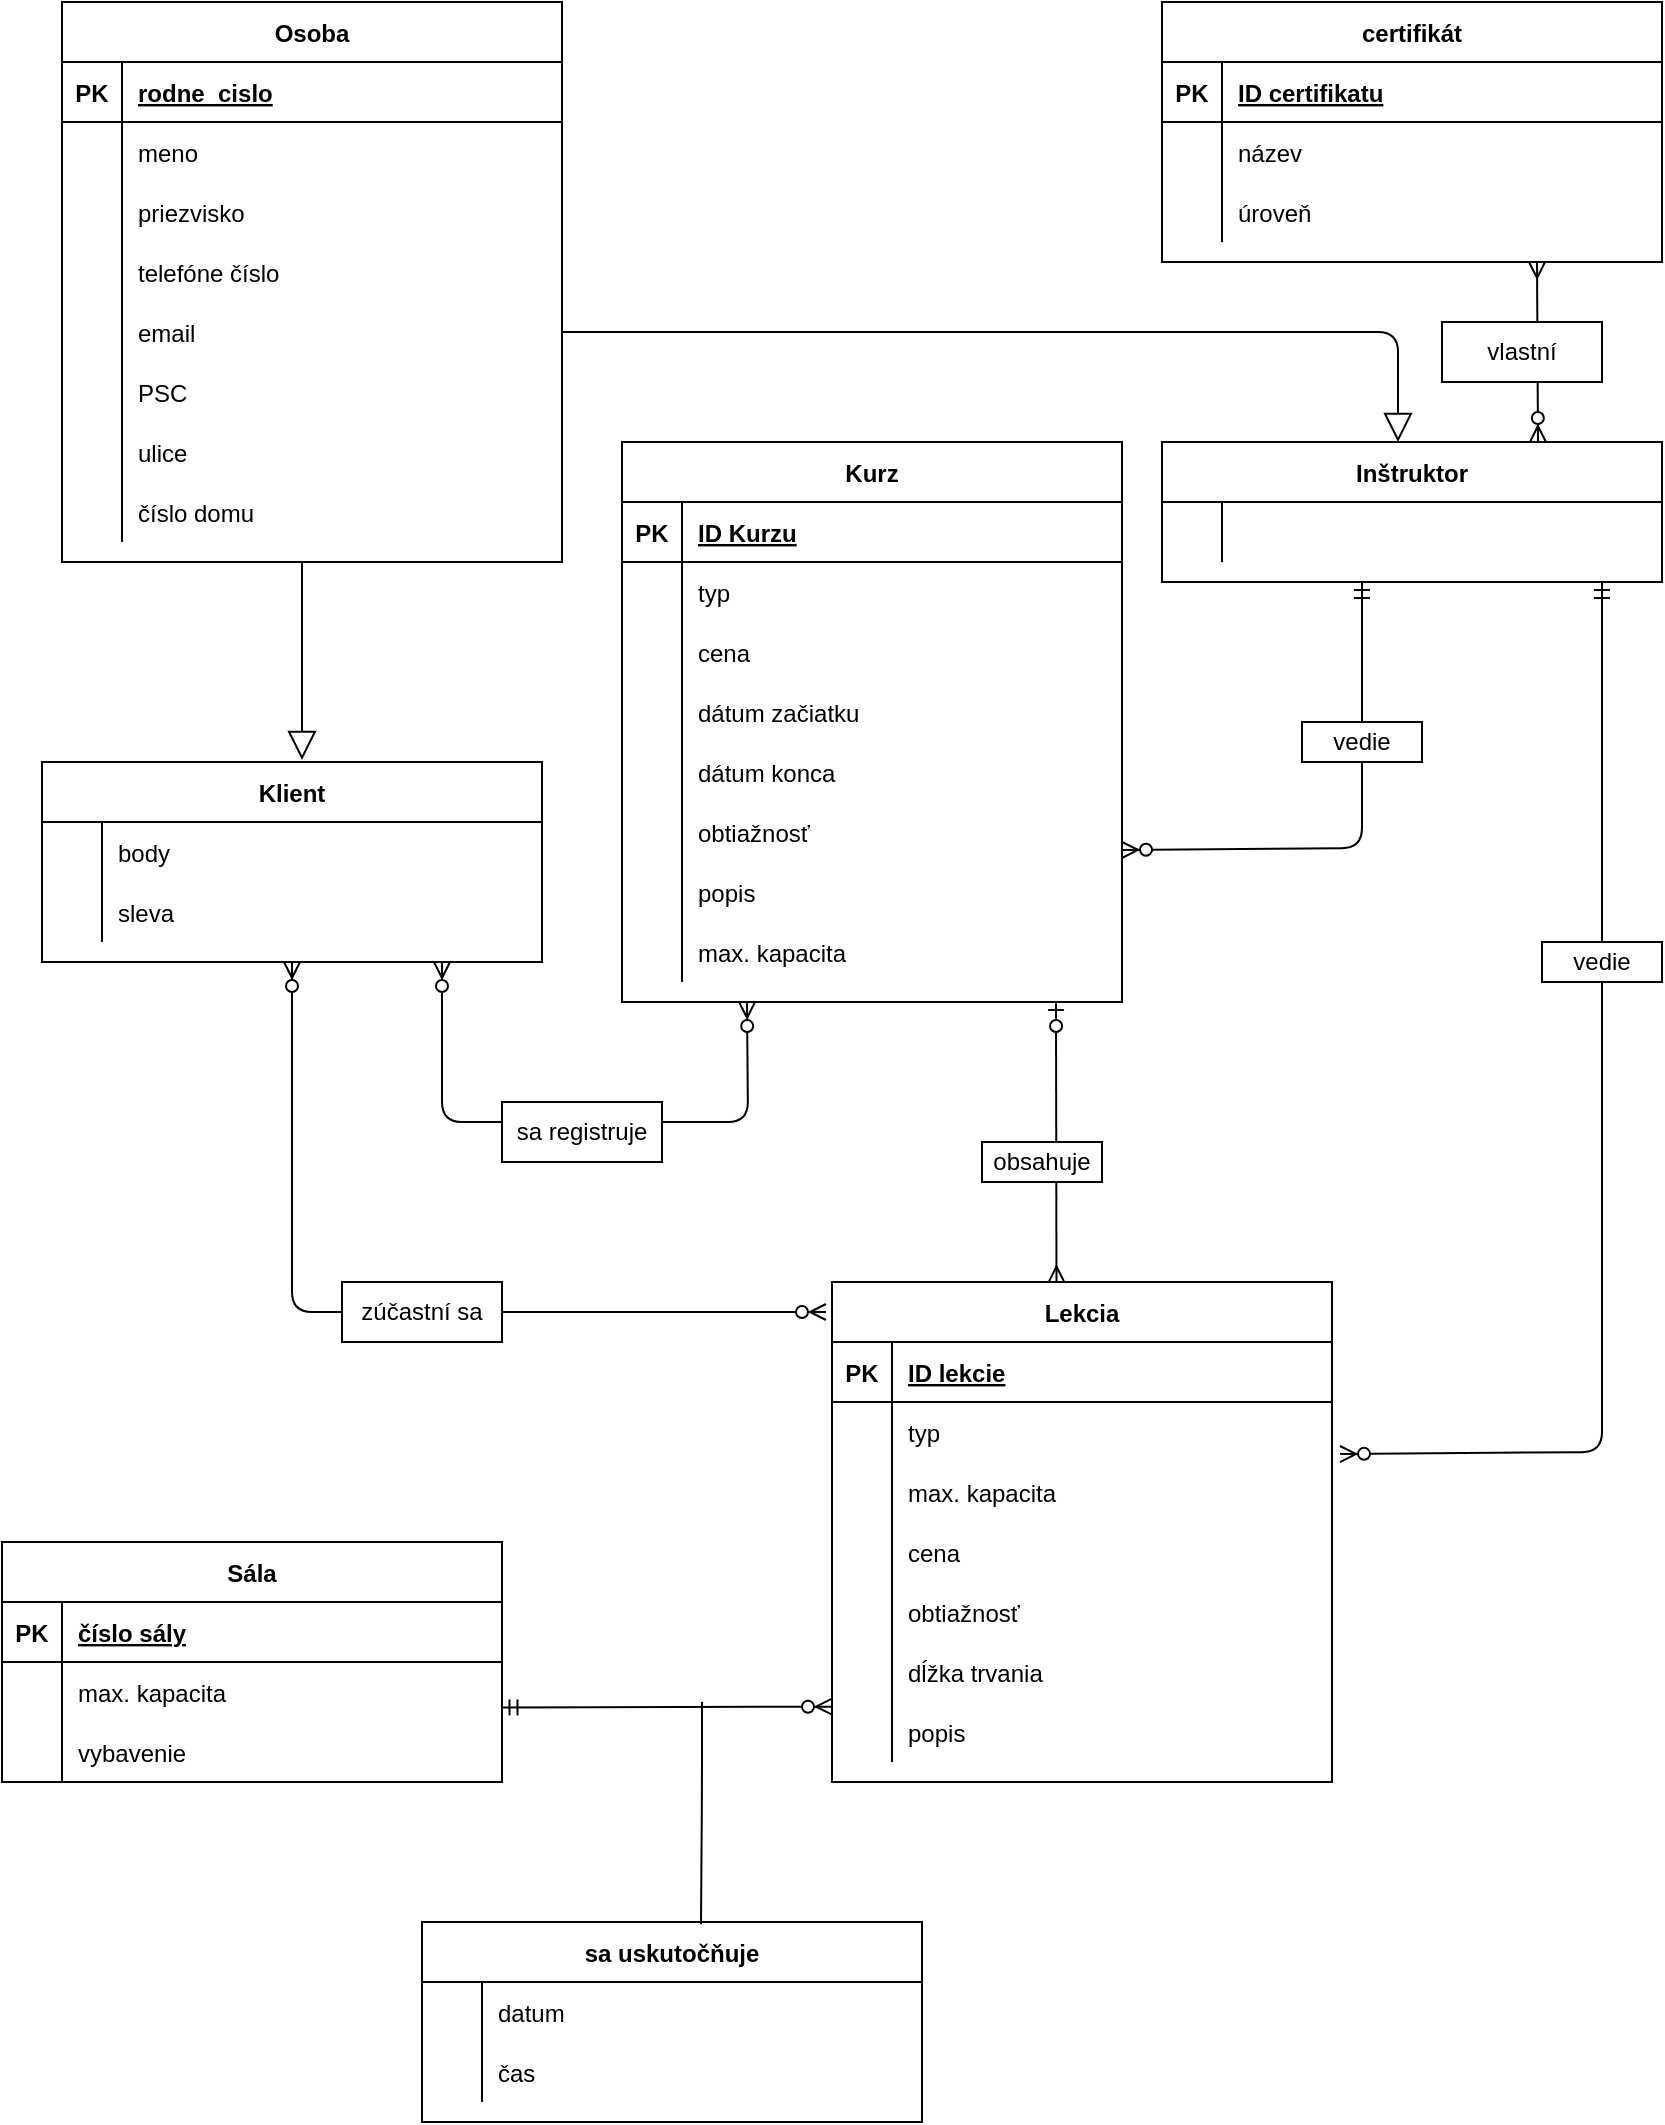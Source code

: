 <mxfile version="14.4.7" type="device"><diagram id="R2lEEEUBdFMjLlhIrx00" name="Page-1"><mxGraphModel dx="1305" dy="738" grid="1" gridSize="10" guides="1" tooltips="1" connect="1" arrows="1" fold="1" page="1" pageScale="1" pageWidth="850" pageHeight="1100" math="0" shadow="0" extFonts="Permanent Marker^https://fonts.googleapis.com/css?family=Permanent+Marker"><root><mxCell id="0"/><mxCell id="1" parent="0"/><mxCell id="C-vyLk0tnHw3VtMMgP7b-13" value="Kurz" style="shape=table;startSize=30;container=1;collapsible=1;childLayout=tableLayout;fixedRows=1;rowLines=0;fontStyle=1;align=center;resizeLast=1;" parent="1" vertex="1"><mxGeometry x="320" y="240" width="250" height="280" as="geometry"/></mxCell><mxCell id="C-vyLk0tnHw3VtMMgP7b-14" value="" style="shape=partialRectangle;collapsible=0;dropTarget=0;pointerEvents=0;fillColor=none;points=[[0,0.5],[1,0.5]];portConstraint=eastwest;top=0;left=0;right=0;bottom=1;" parent="C-vyLk0tnHw3VtMMgP7b-13" vertex="1"><mxGeometry y="30" width="250" height="30" as="geometry"/></mxCell><mxCell id="C-vyLk0tnHw3VtMMgP7b-15" value="PK" style="shape=partialRectangle;overflow=hidden;connectable=0;fillColor=none;top=0;left=0;bottom=0;right=0;fontStyle=1;" parent="C-vyLk0tnHw3VtMMgP7b-14" vertex="1"><mxGeometry width="30" height="30" as="geometry"/></mxCell><mxCell id="C-vyLk0tnHw3VtMMgP7b-16" value="ID Kurzu" style="shape=partialRectangle;overflow=hidden;connectable=0;fillColor=none;top=0;left=0;bottom=0;right=0;align=left;spacingLeft=6;fontStyle=5;" parent="C-vyLk0tnHw3VtMMgP7b-14" vertex="1"><mxGeometry x="30" width="220" height="30" as="geometry"/></mxCell><mxCell id="C-vyLk0tnHw3VtMMgP7b-17" value="" style="shape=partialRectangle;collapsible=0;dropTarget=0;pointerEvents=0;fillColor=none;points=[[0,0.5],[1,0.5]];portConstraint=eastwest;top=0;left=0;right=0;bottom=0;" parent="C-vyLk0tnHw3VtMMgP7b-13" vertex="1"><mxGeometry y="60" width="250" height="30" as="geometry"/></mxCell><mxCell id="C-vyLk0tnHw3VtMMgP7b-18" value="" style="shape=partialRectangle;overflow=hidden;connectable=0;fillColor=none;top=0;left=0;bottom=0;right=0;" parent="C-vyLk0tnHw3VtMMgP7b-17" vertex="1"><mxGeometry width="30" height="30" as="geometry"/></mxCell><mxCell id="C-vyLk0tnHw3VtMMgP7b-19" value="typ" style="shape=partialRectangle;overflow=hidden;connectable=0;fillColor=none;top=0;left=0;bottom=0;right=0;align=left;spacingLeft=6;" parent="C-vyLk0tnHw3VtMMgP7b-17" vertex="1"><mxGeometry x="30" width="220" height="30" as="geometry"/></mxCell><mxCell id="C-vyLk0tnHw3VtMMgP7b-20" value="" style="shape=partialRectangle;collapsible=0;dropTarget=0;pointerEvents=0;fillColor=none;points=[[0,0.5],[1,0.5]];portConstraint=eastwest;top=0;left=0;right=0;bottom=0;" parent="C-vyLk0tnHw3VtMMgP7b-13" vertex="1"><mxGeometry y="90" width="250" height="30" as="geometry"/></mxCell><mxCell id="C-vyLk0tnHw3VtMMgP7b-21" value="" style="shape=partialRectangle;overflow=hidden;connectable=0;fillColor=none;top=0;left=0;bottom=0;right=0;" parent="C-vyLk0tnHw3VtMMgP7b-20" vertex="1"><mxGeometry width="30" height="30" as="geometry"/></mxCell><mxCell id="C-vyLk0tnHw3VtMMgP7b-22" value="cena" style="shape=partialRectangle;overflow=hidden;connectable=0;fillColor=none;top=0;left=0;bottom=0;right=0;align=left;spacingLeft=6;" parent="C-vyLk0tnHw3VtMMgP7b-20" vertex="1"><mxGeometry x="30" width="220" height="30" as="geometry"/></mxCell><mxCell id="egEwAN74B8gKLZz8bIld-27" value="" style="shape=partialRectangle;collapsible=0;dropTarget=0;pointerEvents=0;fillColor=none;points=[[0,0.5],[1,0.5]];portConstraint=eastwest;top=0;left=0;right=0;bottom=0;" parent="C-vyLk0tnHw3VtMMgP7b-13" vertex="1"><mxGeometry y="120" width="250" height="30" as="geometry"/></mxCell><mxCell id="egEwAN74B8gKLZz8bIld-28" value="" style="shape=partialRectangle;overflow=hidden;connectable=0;fillColor=none;top=0;left=0;bottom=0;right=0;" parent="egEwAN74B8gKLZz8bIld-27" vertex="1"><mxGeometry width="30" height="30" as="geometry"/></mxCell><mxCell id="egEwAN74B8gKLZz8bIld-29" value="dátum začiatku" style="shape=partialRectangle;overflow=hidden;connectable=0;fillColor=none;top=0;left=0;bottom=0;right=0;align=left;spacingLeft=6;" parent="egEwAN74B8gKLZz8bIld-27" vertex="1"><mxGeometry x="30" width="220" height="30" as="geometry"/></mxCell><mxCell id="egEwAN74B8gKLZz8bIld-30" value="" style="shape=partialRectangle;collapsible=0;dropTarget=0;pointerEvents=0;fillColor=none;points=[[0,0.5],[1,0.5]];portConstraint=eastwest;top=0;left=0;right=0;bottom=0;" parent="C-vyLk0tnHw3VtMMgP7b-13" vertex="1"><mxGeometry y="150" width="250" height="30" as="geometry"/></mxCell><mxCell id="egEwAN74B8gKLZz8bIld-31" value="" style="shape=partialRectangle;overflow=hidden;connectable=0;fillColor=none;top=0;left=0;bottom=0;right=0;" parent="egEwAN74B8gKLZz8bIld-30" vertex="1"><mxGeometry width="30" height="30" as="geometry"/></mxCell><mxCell id="egEwAN74B8gKLZz8bIld-32" value="dátum konca" style="shape=partialRectangle;overflow=hidden;connectable=0;fillColor=none;top=0;left=0;bottom=0;right=0;align=left;spacingLeft=6;" parent="egEwAN74B8gKLZz8bIld-30" vertex="1"><mxGeometry x="30" width="220" height="30" as="geometry"/></mxCell><mxCell id="egEwAN74B8gKLZz8bIld-52" value="" style="shape=partialRectangle;collapsible=0;dropTarget=0;pointerEvents=0;fillColor=none;points=[[0,0.5],[1,0.5]];portConstraint=eastwest;top=0;left=0;right=0;bottom=0;" parent="C-vyLk0tnHw3VtMMgP7b-13" vertex="1"><mxGeometry y="180" width="250" height="30" as="geometry"/></mxCell><mxCell id="egEwAN74B8gKLZz8bIld-53" value="" style="shape=partialRectangle;overflow=hidden;connectable=0;fillColor=none;top=0;left=0;bottom=0;right=0;" parent="egEwAN74B8gKLZz8bIld-52" vertex="1"><mxGeometry width="30" height="30" as="geometry"/></mxCell><mxCell id="egEwAN74B8gKLZz8bIld-54" value="obtiažnosť" style="shape=partialRectangle;overflow=hidden;connectable=0;fillColor=none;top=0;left=0;bottom=0;right=0;align=left;spacingLeft=6;" parent="egEwAN74B8gKLZz8bIld-52" vertex="1"><mxGeometry x="30" width="220" height="30" as="geometry"/></mxCell><mxCell id="egEwAN74B8gKLZz8bIld-55" value="" style="shape=partialRectangle;collapsible=0;dropTarget=0;pointerEvents=0;fillColor=none;points=[[0,0.5],[1,0.5]];portConstraint=eastwest;top=0;left=0;right=0;bottom=0;" parent="C-vyLk0tnHw3VtMMgP7b-13" vertex="1"><mxGeometry y="210" width="250" height="30" as="geometry"/></mxCell><mxCell id="egEwAN74B8gKLZz8bIld-56" value="" style="shape=partialRectangle;overflow=hidden;connectable=0;fillColor=none;top=0;left=0;bottom=0;right=0;" parent="egEwAN74B8gKLZz8bIld-55" vertex="1"><mxGeometry width="30" height="30" as="geometry"/></mxCell><mxCell id="egEwAN74B8gKLZz8bIld-57" value="popis" style="shape=partialRectangle;overflow=hidden;connectable=0;fillColor=none;top=0;left=0;bottom=0;right=0;align=left;spacingLeft=6;" parent="egEwAN74B8gKLZz8bIld-55" vertex="1"><mxGeometry x="30" width="220" height="30" as="geometry"/></mxCell><mxCell id="egEwAN74B8gKLZz8bIld-58" value="" style="shape=partialRectangle;collapsible=0;dropTarget=0;pointerEvents=0;fillColor=none;points=[[0,0.5],[1,0.5]];portConstraint=eastwest;top=0;left=0;right=0;bottom=0;" parent="C-vyLk0tnHw3VtMMgP7b-13" vertex="1"><mxGeometry y="240" width="250" height="30" as="geometry"/></mxCell><mxCell id="egEwAN74B8gKLZz8bIld-59" value="" style="shape=partialRectangle;overflow=hidden;connectable=0;fillColor=none;top=0;left=0;bottom=0;right=0;" parent="egEwAN74B8gKLZz8bIld-58" vertex="1"><mxGeometry width="30" height="30" as="geometry"/></mxCell><mxCell id="egEwAN74B8gKLZz8bIld-60" value="max. kapacita" style="shape=partialRectangle;overflow=hidden;connectable=0;fillColor=none;top=0;left=0;bottom=0;right=0;align=left;spacingLeft=6;" parent="egEwAN74B8gKLZz8bIld-58" vertex="1"><mxGeometry x="30" width="220" height="30" as="geometry"/></mxCell><mxCell id="egEwAN74B8gKLZz8bIld-1" value="Inštruktor" style="shape=table;startSize=30;container=1;collapsible=1;childLayout=tableLayout;fixedRows=1;rowLines=0;fontStyle=1;align=center;resizeLast=1;" parent="1" vertex="1"><mxGeometry x="590" y="240" width="250" height="70" as="geometry"/></mxCell><mxCell id="egEwAN74B8gKLZz8bIld-21" value="" style="shape=partialRectangle;collapsible=0;dropTarget=0;pointerEvents=0;fillColor=none;points=[[0,0.5],[1,0.5]];portConstraint=eastwest;top=0;left=0;right=0;bottom=0;" parent="egEwAN74B8gKLZz8bIld-1" vertex="1"><mxGeometry y="30" width="250" height="30" as="geometry"/></mxCell><mxCell id="egEwAN74B8gKLZz8bIld-22" value="" style="shape=partialRectangle;overflow=hidden;connectable=0;fillColor=none;top=0;left=0;bottom=0;right=0;" parent="egEwAN74B8gKLZz8bIld-21" vertex="1"><mxGeometry width="30" height="30" as="geometry"/></mxCell><mxCell id="egEwAN74B8gKLZz8bIld-23" value="" style="shape=partialRectangle;overflow=hidden;connectable=0;fillColor=none;top=0;left=0;bottom=0;right=0;align=left;spacingLeft=6;" parent="egEwAN74B8gKLZz8bIld-21" vertex="1"><mxGeometry x="30" width="220" height="30" as="geometry"/></mxCell><mxCell id="egEwAN74B8gKLZz8bIld-127" value="Sála" style="shape=table;startSize=30;container=1;collapsible=1;childLayout=tableLayout;fixedRows=1;rowLines=0;fontStyle=1;align=center;resizeLast=1;" parent="1" vertex="1"><mxGeometry x="10" y="790" width="250" height="120" as="geometry"/></mxCell><mxCell id="egEwAN74B8gKLZz8bIld-128" value="" style="shape=partialRectangle;collapsible=0;dropTarget=0;pointerEvents=0;fillColor=none;points=[[0,0.5],[1,0.5]];portConstraint=eastwest;top=0;left=0;right=0;bottom=1;" parent="egEwAN74B8gKLZz8bIld-127" vertex="1"><mxGeometry y="30" width="250" height="30" as="geometry"/></mxCell><mxCell id="egEwAN74B8gKLZz8bIld-129" value="PK" style="shape=partialRectangle;overflow=hidden;connectable=0;fillColor=none;top=0;left=0;bottom=0;right=0;fontStyle=1;" parent="egEwAN74B8gKLZz8bIld-128" vertex="1"><mxGeometry width="30" height="30" as="geometry"/></mxCell><mxCell id="egEwAN74B8gKLZz8bIld-130" value="číslo sály" style="shape=partialRectangle;overflow=hidden;connectable=0;fillColor=none;top=0;left=0;bottom=0;right=0;align=left;spacingLeft=6;fontStyle=5;" parent="egEwAN74B8gKLZz8bIld-128" vertex="1"><mxGeometry x="30" width="220" height="30" as="geometry"/></mxCell><mxCell id="egEwAN74B8gKLZz8bIld-134" value="" style="shape=partialRectangle;collapsible=0;dropTarget=0;pointerEvents=0;fillColor=none;points=[[0,0.5],[1,0.5]];portConstraint=eastwest;top=0;left=0;right=0;bottom=0;" parent="egEwAN74B8gKLZz8bIld-127" vertex="1"><mxGeometry y="60" width="250" height="30" as="geometry"/></mxCell><mxCell id="egEwAN74B8gKLZz8bIld-135" value="" style="shape=partialRectangle;overflow=hidden;connectable=0;fillColor=none;top=0;left=0;bottom=0;right=0;" parent="egEwAN74B8gKLZz8bIld-134" vertex="1"><mxGeometry width="30" height="30" as="geometry"/></mxCell><mxCell id="egEwAN74B8gKLZz8bIld-136" value="max. kapacita" style="shape=partialRectangle;overflow=hidden;connectable=0;fillColor=none;top=0;left=0;bottom=0;right=0;align=left;spacingLeft=6;" parent="egEwAN74B8gKLZz8bIld-134" vertex="1"><mxGeometry x="30" width="220" height="30" as="geometry"/></mxCell><mxCell id="egEwAN74B8gKLZz8bIld-140" value="" style="shape=partialRectangle;collapsible=0;dropTarget=0;pointerEvents=0;fillColor=none;points=[[0,0.5],[1,0.5]];portConstraint=eastwest;top=0;left=0;right=0;bottom=0;" parent="egEwAN74B8gKLZz8bIld-127" vertex="1"><mxGeometry y="90" width="250" height="30" as="geometry"/></mxCell><mxCell id="egEwAN74B8gKLZz8bIld-141" value="" style="shape=partialRectangle;overflow=hidden;connectable=0;fillColor=none;top=0;left=0;bottom=0;right=0;" parent="egEwAN74B8gKLZz8bIld-140" vertex="1"><mxGeometry width="30" height="30" as="geometry"/></mxCell><mxCell id="egEwAN74B8gKLZz8bIld-142" value="vybavenie" style="shape=partialRectangle;overflow=hidden;connectable=0;fillColor=none;top=0;left=0;bottom=0;right=0;align=left;spacingLeft=6;" parent="egEwAN74B8gKLZz8bIld-140" vertex="1"><mxGeometry x="30" width="220" height="30" as="geometry"/></mxCell><mxCell id="egEwAN74B8gKLZz8bIld-183" value="Osoba" style="shape=table;startSize=30;container=1;collapsible=1;childLayout=tableLayout;fixedRows=1;rowLines=0;fontStyle=1;align=center;resizeLast=1;" parent="1" vertex="1"><mxGeometry x="40" y="20" width="250" height="280" as="geometry"/></mxCell><mxCell id="egEwAN74B8gKLZz8bIld-184" value="" style="shape=partialRectangle;collapsible=0;dropTarget=0;pointerEvents=0;fillColor=none;points=[[0,0.5],[1,0.5]];portConstraint=eastwest;top=0;left=0;right=0;bottom=1;" parent="egEwAN74B8gKLZz8bIld-183" vertex="1"><mxGeometry y="30" width="250" height="30" as="geometry"/></mxCell><mxCell id="egEwAN74B8gKLZz8bIld-185" value="PK" style="shape=partialRectangle;overflow=hidden;connectable=0;fillColor=none;top=0;left=0;bottom=0;right=0;fontStyle=1;" parent="egEwAN74B8gKLZz8bIld-184" vertex="1"><mxGeometry width="30" height="30" as="geometry"/></mxCell><mxCell id="egEwAN74B8gKLZz8bIld-186" value="rodne_cislo" style="shape=partialRectangle;overflow=hidden;connectable=0;fillColor=none;top=0;left=0;bottom=0;right=0;align=left;spacingLeft=6;fontStyle=5;" parent="egEwAN74B8gKLZz8bIld-184" vertex="1"><mxGeometry x="30" width="220" height="30" as="geometry"/></mxCell><mxCell id="egEwAN74B8gKLZz8bIld-187" value="" style="shape=partialRectangle;collapsible=0;dropTarget=0;pointerEvents=0;fillColor=none;points=[[0,0.5],[1,0.5]];portConstraint=eastwest;top=0;left=0;right=0;bottom=0;" parent="egEwAN74B8gKLZz8bIld-183" vertex="1"><mxGeometry y="60" width="250" height="30" as="geometry"/></mxCell><mxCell id="egEwAN74B8gKLZz8bIld-188" value="" style="shape=partialRectangle;overflow=hidden;connectable=0;fillColor=none;top=0;left=0;bottom=0;right=0;" parent="egEwAN74B8gKLZz8bIld-187" vertex="1"><mxGeometry width="30" height="30" as="geometry"/></mxCell><mxCell id="egEwAN74B8gKLZz8bIld-189" value="meno" style="shape=partialRectangle;overflow=hidden;connectable=0;fillColor=none;top=0;left=0;bottom=0;right=0;align=left;spacingLeft=6;" parent="egEwAN74B8gKLZz8bIld-187" vertex="1"><mxGeometry x="30" width="220" height="30" as="geometry"/></mxCell><mxCell id="egEwAN74B8gKLZz8bIld-190" value="" style="shape=partialRectangle;collapsible=0;dropTarget=0;pointerEvents=0;fillColor=none;points=[[0,0.5],[1,0.5]];portConstraint=eastwest;top=0;left=0;right=0;bottom=0;" parent="egEwAN74B8gKLZz8bIld-183" vertex="1"><mxGeometry y="90" width="250" height="30" as="geometry"/></mxCell><mxCell id="egEwAN74B8gKLZz8bIld-191" value="" style="shape=partialRectangle;overflow=hidden;connectable=0;fillColor=none;top=0;left=0;bottom=0;right=0;" parent="egEwAN74B8gKLZz8bIld-190" vertex="1"><mxGeometry width="30" height="30" as="geometry"/></mxCell><mxCell id="egEwAN74B8gKLZz8bIld-192" value="priezvisko" style="shape=partialRectangle;overflow=hidden;connectable=0;fillColor=none;top=0;left=0;bottom=0;right=0;align=left;spacingLeft=6;" parent="egEwAN74B8gKLZz8bIld-190" vertex="1"><mxGeometry x="30" width="220" height="30" as="geometry"/></mxCell><mxCell id="egEwAN74B8gKLZz8bIld-193" value="" style="shape=partialRectangle;collapsible=0;dropTarget=0;pointerEvents=0;fillColor=none;points=[[0,0.5],[1,0.5]];portConstraint=eastwest;top=0;left=0;right=0;bottom=0;" parent="egEwAN74B8gKLZz8bIld-183" vertex="1"><mxGeometry y="120" width="250" height="30" as="geometry"/></mxCell><mxCell id="egEwAN74B8gKLZz8bIld-194" value="" style="shape=partialRectangle;overflow=hidden;connectable=0;fillColor=none;top=0;left=0;bottom=0;right=0;" parent="egEwAN74B8gKLZz8bIld-193" vertex="1"><mxGeometry width="30" height="30" as="geometry"/></mxCell><mxCell id="egEwAN74B8gKLZz8bIld-195" value="telefóne číslo" style="shape=partialRectangle;overflow=hidden;connectable=0;fillColor=none;top=0;left=0;bottom=0;right=0;align=left;spacingLeft=6;" parent="egEwAN74B8gKLZz8bIld-193" vertex="1"><mxGeometry x="30" width="220" height="30" as="geometry"/></mxCell><mxCell id="egEwAN74B8gKLZz8bIld-196" value="" style="shape=partialRectangle;collapsible=0;dropTarget=0;pointerEvents=0;fillColor=none;points=[[0,0.5],[1,0.5]];portConstraint=eastwest;top=0;left=0;right=0;bottom=0;" parent="egEwAN74B8gKLZz8bIld-183" vertex="1"><mxGeometry y="150" width="250" height="30" as="geometry"/></mxCell><mxCell id="egEwAN74B8gKLZz8bIld-197" value="" style="shape=partialRectangle;overflow=hidden;connectable=0;fillColor=none;top=0;left=0;bottom=0;right=0;" parent="egEwAN74B8gKLZz8bIld-196" vertex="1"><mxGeometry width="30" height="30" as="geometry"/></mxCell><mxCell id="egEwAN74B8gKLZz8bIld-198" value="email" style="shape=partialRectangle;overflow=hidden;connectable=0;fillColor=none;top=0;left=0;bottom=0;right=0;align=left;spacingLeft=6;" parent="egEwAN74B8gKLZz8bIld-196" vertex="1"><mxGeometry x="30" width="220" height="30" as="geometry"/></mxCell><mxCell id="egEwAN74B8gKLZz8bIld-345" value="" style="shape=partialRectangle;collapsible=0;dropTarget=0;pointerEvents=0;fillColor=none;points=[[0,0.5],[1,0.5]];portConstraint=eastwest;top=0;left=0;right=0;bottom=0;" parent="egEwAN74B8gKLZz8bIld-183" vertex="1"><mxGeometry y="180" width="250" height="30" as="geometry"/></mxCell><mxCell id="egEwAN74B8gKLZz8bIld-346" value="" style="shape=partialRectangle;overflow=hidden;connectable=0;fillColor=none;top=0;left=0;bottom=0;right=0;" parent="egEwAN74B8gKLZz8bIld-345" vertex="1"><mxGeometry width="30" height="30" as="geometry"/></mxCell><mxCell id="egEwAN74B8gKLZz8bIld-347" value="PSC" style="shape=partialRectangle;overflow=hidden;connectable=0;fillColor=none;top=0;left=0;bottom=0;right=0;align=left;spacingLeft=6;" parent="egEwAN74B8gKLZz8bIld-345" vertex="1"><mxGeometry x="30" width="220" height="30" as="geometry"/></mxCell><mxCell id="egEwAN74B8gKLZz8bIld-367" value="" style="shape=partialRectangle;collapsible=0;dropTarget=0;pointerEvents=0;fillColor=none;points=[[0,0.5],[1,0.5]];portConstraint=eastwest;top=0;left=0;right=0;bottom=0;" parent="egEwAN74B8gKLZz8bIld-183" vertex="1"><mxGeometry y="210" width="250" height="30" as="geometry"/></mxCell><mxCell id="egEwAN74B8gKLZz8bIld-368" value="" style="shape=partialRectangle;overflow=hidden;connectable=0;fillColor=none;top=0;left=0;bottom=0;right=0;" parent="egEwAN74B8gKLZz8bIld-367" vertex="1"><mxGeometry width="30" height="30" as="geometry"/></mxCell><mxCell id="egEwAN74B8gKLZz8bIld-369" value="ulice" style="shape=partialRectangle;overflow=hidden;connectable=0;fillColor=none;top=0;left=0;bottom=0;right=0;align=left;spacingLeft=6;" parent="egEwAN74B8gKLZz8bIld-367" vertex="1"><mxGeometry x="30" width="220" height="30" as="geometry"/></mxCell><mxCell id="egEwAN74B8gKLZz8bIld-370" value="" style="shape=partialRectangle;collapsible=0;dropTarget=0;pointerEvents=0;fillColor=none;points=[[0,0.5],[1,0.5]];portConstraint=eastwest;top=0;left=0;right=0;bottom=0;" parent="egEwAN74B8gKLZz8bIld-183" vertex="1"><mxGeometry y="240" width="250" height="30" as="geometry"/></mxCell><mxCell id="egEwAN74B8gKLZz8bIld-371" value="" style="shape=partialRectangle;overflow=hidden;connectable=0;fillColor=none;top=0;left=0;bottom=0;right=0;" parent="egEwAN74B8gKLZz8bIld-370" vertex="1"><mxGeometry width="30" height="30" as="geometry"/></mxCell><mxCell id="egEwAN74B8gKLZz8bIld-372" value="číslo domu" style="shape=partialRectangle;overflow=hidden;connectable=0;fillColor=none;top=0;left=0;bottom=0;right=0;align=left;spacingLeft=6;" parent="egEwAN74B8gKLZz8bIld-370" vertex="1"><mxGeometry x="30" width="220" height="30" as="geometry"/></mxCell><mxCell id="egEwAN74B8gKLZz8bIld-203" value="Klient" style="shape=table;startSize=30;container=1;collapsible=1;childLayout=tableLayout;fixedRows=1;rowLines=0;fontStyle=1;align=center;resizeLast=1;" parent="1" vertex="1"><mxGeometry x="30" y="400" width="250" height="100" as="geometry"/></mxCell><mxCell id="egEwAN74B8gKLZz8bIld-207" value="" style="shape=partialRectangle;collapsible=0;dropTarget=0;pointerEvents=0;fillColor=none;points=[[0,0.5],[1,0.5]];portConstraint=eastwest;top=0;left=0;right=0;bottom=0;" parent="egEwAN74B8gKLZz8bIld-203" vertex="1"><mxGeometry y="30" width="250" height="30" as="geometry"/></mxCell><mxCell id="egEwAN74B8gKLZz8bIld-208" value="" style="shape=partialRectangle;overflow=hidden;connectable=0;fillColor=none;top=0;left=0;bottom=0;right=0;" parent="egEwAN74B8gKLZz8bIld-207" vertex="1"><mxGeometry width="30" height="30" as="geometry"/></mxCell><mxCell id="egEwAN74B8gKLZz8bIld-209" value="body" style="shape=partialRectangle;overflow=hidden;connectable=0;fillColor=none;top=0;left=0;bottom=0;right=0;align=left;spacingLeft=6;" parent="egEwAN74B8gKLZz8bIld-207" vertex="1"><mxGeometry x="30" width="220" height="30" as="geometry"/></mxCell><mxCell id="egEwAN74B8gKLZz8bIld-217" value="" style="shape=partialRectangle;collapsible=0;dropTarget=0;pointerEvents=0;fillColor=none;points=[[0,0.5],[1,0.5]];portConstraint=eastwest;top=0;left=0;right=0;bottom=0;" parent="egEwAN74B8gKLZz8bIld-203" vertex="1"><mxGeometry y="60" width="250" height="30" as="geometry"/></mxCell><mxCell id="egEwAN74B8gKLZz8bIld-218" value="" style="shape=partialRectangle;overflow=hidden;connectable=0;fillColor=none;top=0;left=0;bottom=0;right=0;" parent="egEwAN74B8gKLZz8bIld-217" vertex="1"><mxGeometry width="30" height="30" as="geometry"/></mxCell><mxCell id="egEwAN74B8gKLZz8bIld-219" value="sleva" style="shape=partialRectangle;overflow=hidden;connectable=0;fillColor=none;top=0;left=0;bottom=0;right=0;align=left;spacingLeft=6;" parent="egEwAN74B8gKLZz8bIld-217" vertex="1"><mxGeometry x="30" width="220" height="30" as="geometry"/></mxCell><mxCell id="egEwAN74B8gKLZz8bIld-220" value="Lekcia" style="shape=table;startSize=30;container=1;collapsible=1;childLayout=tableLayout;fixedRows=1;rowLines=0;fontStyle=1;align=center;resizeLast=1;" parent="1" vertex="1"><mxGeometry x="425" y="660" width="250" height="250" as="geometry"/></mxCell><mxCell id="egEwAN74B8gKLZz8bIld-221" value="" style="shape=partialRectangle;collapsible=0;dropTarget=0;pointerEvents=0;fillColor=none;points=[[0,0.5],[1,0.5]];portConstraint=eastwest;top=0;left=0;right=0;bottom=1;" parent="egEwAN74B8gKLZz8bIld-220" vertex="1"><mxGeometry y="30" width="250" height="30" as="geometry"/></mxCell><mxCell id="egEwAN74B8gKLZz8bIld-222" value="PK" style="shape=partialRectangle;overflow=hidden;connectable=0;fillColor=none;top=0;left=0;bottom=0;right=0;fontStyle=1;" parent="egEwAN74B8gKLZz8bIld-221" vertex="1"><mxGeometry width="30" height="30" as="geometry"/></mxCell><mxCell id="egEwAN74B8gKLZz8bIld-223" value="ID lekcie" style="shape=partialRectangle;overflow=hidden;connectable=0;fillColor=none;top=0;left=0;bottom=0;right=0;align=left;spacingLeft=6;fontStyle=5;" parent="egEwAN74B8gKLZz8bIld-221" vertex="1"><mxGeometry x="30" width="220" height="30" as="geometry"/></mxCell><mxCell id="egEwAN74B8gKLZz8bIld-224" value="" style="shape=partialRectangle;collapsible=0;dropTarget=0;pointerEvents=0;fillColor=none;points=[[0,0.5],[1,0.5]];portConstraint=eastwest;top=0;left=0;right=0;bottom=0;" parent="egEwAN74B8gKLZz8bIld-220" vertex="1"><mxGeometry y="60" width="250" height="30" as="geometry"/></mxCell><mxCell id="egEwAN74B8gKLZz8bIld-225" value="" style="shape=partialRectangle;overflow=hidden;connectable=0;fillColor=none;top=0;left=0;bottom=0;right=0;" parent="egEwAN74B8gKLZz8bIld-224" vertex="1"><mxGeometry width="30" height="30" as="geometry"/></mxCell><mxCell id="egEwAN74B8gKLZz8bIld-226" value="typ" style="shape=partialRectangle;overflow=hidden;connectable=0;fillColor=none;top=0;left=0;bottom=0;right=0;align=left;spacingLeft=6;" parent="egEwAN74B8gKLZz8bIld-224" vertex="1"><mxGeometry x="30" width="220" height="30" as="geometry"/></mxCell><mxCell id="egEwAN74B8gKLZz8bIld-227" value="" style="shape=partialRectangle;collapsible=0;dropTarget=0;pointerEvents=0;fillColor=none;points=[[0,0.5],[1,0.5]];portConstraint=eastwest;top=0;left=0;right=0;bottom=0;" parent="egEwAN74B8gKLZz8bIld-220" vertex="1"><mxGeometry y="90" width="250" height="30" as="geometry"/></mxCell><mxCell id="egEwAN74B8gKLZz8bIld-228" value="" style="shape=partialRectangle;overflow=hidden;connectable=0;fillColor=none;top=0;left=0;bottom=0;right=0;" parent="egEwAN74B8gKLZz8bIld-227" vertex="1"><mxGeometry width="30" height="30" as="geometry"/></mxCell><mxCell id="egEwAN74B8gKLZz8bIld-229" value="max. kapacita" style="shape=partialRectangle;overflow=hidden;connectable=0;fillColor=none;top=0;left=0;bottom=0;right=0;align=left;spacingLeft=6;" parent="egEwAN74B8gKLZz8bIld-227" vertex="1"><mxGeometry x="30" width="220" height="30" as="geometry"/></mxCell><mxCell id="egEwAN74B8gKLZz8bIld-230" value="" style="shape=partialRectangle;collapsible=0;dropTarget=0;pointerEvents=0;fillColor=none;points=[[0,0.5],[1,0.5]];portConstraint=eastwest;top=0;left=0;right=0;bottom=0;" parent="egEwAN74B8gKLZz8bIld-220" vertex="1"><mxGeometry y="120" width="250" height="30" as="geometry"/></mxCell><mxCell id="egEwAN74B8gKLZz8bIld-231" value="" style="shape=partialRectangle;overflow=hidden;connectable=0;fillColor=none;top=0;left=0;bottom=0;right=0;" parent="egEwAN74B8gKLZz8bIld-230" vertex="1"><mxGeometry width="30" height="30" as="geometry"/></mxCell><mxCell id="egEwAN74B8gKLZz8bIld-232" value="cena" style="shape=partialRectangle;overflow=hidden;connectable=0;fillColor=none;top=0;left=0;bottom=0;right=0;align=left;spacingLeft=6;" parent="egEwAN74B8gKLZz8bIld-230" vertex="1"><mxGeometry x="30" width="220" height="30" as="geometry"/></mxCell><mxCell id="egEwAN74B8gKLZz8bIld-233" value="" style="shape=partialRectangle;collapsible=0;dropTarget=0;pointerEvents=0;fillColor=none;points=[[0,0.5],[1,0.5]];portConstraint=eastwest;top=0;left=0;right=0;bottom=0;" parent="egEwAN74B8gKLZz8bIld-220" vertex="1"><mxGeometry y="150" width="250" height="30" as="geometry"/></mxCell><mxCell id="egEwAN74B8gKLZz8bIld-234" value="" style="shape=partialRectangle;overflow=hidden;connectable=0;fillColor=none;top=0;left=0;bottom=0;right=0;" parent="egEwAN74B8gKLZz8bIld-233" vertex="1"><mxGeometry width="30" height="30" as="geometry"/></mxCell><mxCell id="egEwAN74B8gKLZz8bIld-235" value="obtiažnosť" style="shape=partialRectangle;overflow=hidden;connectable=0;fillColor=none;top=0;left=0;bottom=0;right=0;align=left;spacingLeft=6;" parent="egEwAN74B8gKLZz8bIld-233" vertex="1"><mxGeometry x="30" width="220" height="30" as="geometry"/></mxCell><mxCell id="egEwAN74B8gKLZz8bIld-239" value="" style="shape=partialRectangle;collapsible=0;dropTarget=0;pointerEvents=0;fillColor=none;points=[[0,0.5],[1,0.5]];portConstraint=eastwest;top=0;left=0;right=0;bottom=0;" parent="egEwAN74B8gKLZz8bIld-220" vertex="1"><mxGeometry y="180" width="250" height="30" as="geometry"/></mxCell><mxCell id="egEwAN74B8gKLZz8bIld-240" value="" style="shape=partialRectangle;overflow=hidden;connectable=0;fillColor=none;top=0;left=0;bottom=0;right=0;" parent="egEwAN74B8gKLZz8bIld-239" vertex="1"><mxGeometry width="30" height="30" as="geometry"/></mxCell><mxCell id="egEwAN74B8gKLZz8bIld-241" value="dĺžka trvania" style="shape=partialRectangle;overflow=hidden;connectable=0;fillColor=none;top=0;left=0;bottom=0;right=0;align=left;spacingLeft=6;" parent="egEwAN74B8gKLZz8bIld-239" vertex="1"><mxGeometry x="30" width="220" height="30" as="geometry"/></mxCell><mxCell id="lNDfup1JXlb66n6m5RZ6-39" value="" style="shape=partialRectangle;collapsible=0;dropTarget=0;pointerEvents=0;fillColor=none;points=[[0,0.5],[1,0.5]];portConstraint=eastwest;top=0;left=0;right=0;bottom=0;" vertex="1" parent="egEwAN74B8gKLZz8bIld-220"><mxGeometry y="210" width="250" height="30" as="geometry"/></mxCell><mxCell id="lNDfup1JXlb66n6m5RZ6-40" value="" style="shape=partialRectangle;overflow=hidden;connectable=0;fillColor=none;top=0;left=0;bottom=0;right=0;" vertex="1" parent="lNDfup1JXlb66n6m5RZ6-39"><mxGeometry width="30" height="30" as="geometry"/></mxCell><mxCell id="lNDfup1JXlb66n6m5RZ6-41" value="popis" style="shape=partialRectangle;overflow=hidden;connectable=0;fillColor=none;top=0;left=0;bottom=0;right=0;align=left;spacingLeft=6;" vertex="1" parent="lNDfup1JXlb66n6m5RZ6-39"><mxGeometry x="30" width="220" height="30" as="geometry"/></mxCell><mxCell id="egEwAN74B8gKLZz8bIld-263" value="" style="endArrow=ERzeroToOne;html=1;exitX=0.449;exitY=0.001;exitDx=0;exitDy=0;exitPerimeter=0;endFill=1;startArrow=ERmany;startFill=0;" parent="1" source="egEwAN74B8gKLZz8bIld-220" edge="1"><mxGeometry width="50" height="50" relative="1" as="geometry"><mxPoint x="680" y="690" as="sourcePoint"/><mxPoint x="537" y="520" as="targetPoint"/><Array as="points"/></mxGeometry></mxCell><mxCell id="egEwAN74B8gKLZz8bIld-264" value="obsahuje" style="whiteSpace=wrap;html=1;" parent="1" vertex="1"><mxGeometry x="500" y="590" width="60" height="20" as="geometry"/></mxCell><mxCell id="egEwAN74B8gKLZz8bIld-268" value="" style="endArrow=ERzeroToMany;html=1;entryX=0.5;entryY=1;entryDx=0;entryDy=0;startArrow=ERzeroToMany;startFill=1;endFill=1;" parent="1" target="egEwAN74B8gKLZz8bIld-203" edge="1"><mxGeometry width="50" height="50" relative="1" as="geometry"><mxPoint x="422" y="675" as="sourcePoint"/><mxPoint x="100" y="560" as="targetPoint"/><Array as="points"><mxPoint x="155" y="675"/></Array></mxGeometry></mxCell><mxCell id="egEwAN74B8gKLZz8bIld-269" value="zúčastní sa" style="whiteSpace=wrap;html=1;" parent="1" vertex="1"><mxGeometry x="180" y="660" width="80" height="30" as="geometry"/></mxCell><mxCell id="egEwAN74B8gKLZz8bIld-284" value="" style="endArrow=block;html=1;endFill=0;edgeStyle=none;endSize=12;labelBackgroundColor=none;align=left;" parent="1" edge="1"><mxGeometry relative="1" as="geometry"><mxPoint x="160" y="300" as="sourcePoint"/><mxPoint x="160" y="399" as="targetPoint"/><Array as="points"><mxPoint x="160" y="360"/></Array></mxGeometry></mxCell><mxCell id="egEwAN74B8gKLZz8bIld-291" value="certifikát" style="shape=table;startSize=30;container=1;collapsible=1;childLayout=tableLayout;fixedRows=1;rowLines=0;fontStyle=1;align=center;resizeLast=1;" parent="1" vertex="1"><mxGeometry x="590" y="20" width="250" height="130" as="geometry"/></mxCell><mxCell id="egEwAN74B8gKLZz8bIld-292" value="" style="shape=partialRectangle;collapsible=0;dropTarget=0;pointerEvents=0;fillColor=none;points=[[0,0.5],[1,0.5]];portConstraint=eastwest;top=0;left=0;right=0;bottom=1;" parent="egEwAN74B8gKLZz8bIld-291" vertex="1"><mxGeometry y="30" width="250" height="30" as="geometry"/></mxCell><mxCell id="egEwAN74B8gKLZz8bIld-293" value="PK" style="shape=partialRectangle;overflow=hidden;connectable=0;fillColor=none;top=0;left=0;bottom=0;right=0;fontStyle=1;" parent="egEwAN74B8gKLZz8bIld-292" vertex="1"><mxGeometry width="30" height="30" as="geometry"/></mxCell><mxCell id="egEwAN74B8gKLZz8bIld-294" value="ID certifikatu" style="shape=partialRectangle;overflow=hidden;connectable=0;fillColor=none;top=0;left=0;bottom=0;right=0;align=left;spacingLeft=6;fontStyle=5;" parent="egEwAN74B8gKLZz8bIld-292" vertex="1"><mxGeometry x="30" width="220" height="30" as="geometry"/></mxCell><mxCell id="egEwAN74B8gKLZz8bIld-295" value="" style="shape=partialRectangle;collapsible=0;dropTarget=0;pointerEvents=0;fillColor=none;points=[[0,0.5],[1,0.5]];portConstraint=eastwest;top=0;left=0;right=0;bottom=0;" parent="egEwAN74B8gKLZz8bIld-291" vertex="1"><mxGeometry y="60" width="250" height="30" as="geometry"/></mxCell><mxCell id="egEwAN74B8gKLZz8bIld-296" value="" style="shape=partialRectangle;overflow=hidden;connectable=0;fillColor=none;top=0;left=0;bottom=0;right=0;" parent="egEwAN74B8gKLZz8bIld-295" vertex="1"><mxGeometry width="30" height="30" as="geometry"/></mxCell><mxCell id="egEwAN74B8gKLZz8bIld-297" value="název" style="shape=partialRectangle;overflow=hidden;connectable=0;fillColor=none;top=0;left=0;bottom=0;right=0;align=left;spacingLeft=6;" parent="egEwAN74B8gKLZz8bIld-295" vertex="1"><mxGeometry x="30" width="220" height="30" as="geometry"/></mxCell><mxCell id="egEwAN74B8gKLZz8bIld-298" value="" style="shape=partialRectangle;collapsible=0;dropTarget=0;pointerEvents=0;fillColor=none;points=[[0,0.5],[1,0.5]];portConstraint=eastwest;top=0;left=0;right=0;bottom=0;" parent="egEwAN74B8gKLZz8bIld-291" vertex="1"><mxGeometry y="90" width="250" height="30" as="geometry"/></mxCell><mxCell id="egEwAN74B8gKLZz8bIld-299" value="" style="shape=partialRectangle;overflow=hidden;connectable=0;fillColor=none;top=0;left=0;bottom=0;right=0;" parent="egEwAN74B8gKLZz8bIld-298" vertex="1"><mxGeometry width="30" height="30" as="geometry"/></mxCell><mxCell id="egEwAN74B8gKLZz8bIld-300" value="úroveň" style="shape=partialRectangle;overflow=hidden;connectable=0;fillColor=none;top=0;left=0;bottom=0;right=0;align=left;spacingLeft=6;" parent="egEwAN74B8gKLZz8bIld-298" vertex="1"><mxGeometry x="30" width="220" height="30" as="geometry"/></mxCell><mxCell id="egEwAN74B8gKLZz8bIld-308" value="" style="endArrow=ERmany;html=1;entryX=0.75;entryY=1;entryDx=0;entryDy=0;startArrow=ERzeroToMany;startFill=1;endFill=0;" parent="1" target="egEwAN74B8gKLZz8bIld-291" edge="1"><mxGeometry width="50" height="50" relative="1" as="geometry"><mxPoint x="778" y="240" as="sourcePoint"/><mxPoint x="515" y="140" as="targetPoint"/></mxGeometry></mxCell><mxCell id="egEwAN74B8gKLZz8bIld-310" value="vlastní" style="whiteSpace=wrap;html=1;" parent="1" vertex="1"><mxGeometry x="730" y="180" width="80" height="30" as="geometry"/></mxCell><mxCell id="egEwAN74B8gKLZz8bIld-433" value="" style="endArrow=block;html=1;endFill=0;edgeStyle=none;endSize=12;labelBackgroundColor=none;align=left;exitX=1;exitY=0.5;exitDx=0;exitDy=0;" parent="1" source="egEwAN74B8gKLZz8bIld-196" edge="1"><mxGeometry relative="1" as="geometry"><mxPoint x="160" y="355" as="sourcePoint"/><mxPoint x="708" y="240" as="targetPoint"/><Array as="points"><mxPoint x="708" y="185"/></Array></mxGeometry></mxCell><mxCell id="egEwAN74B8gKLZz8bIld-455" value="sa uskutočňuje" style="shape=table;startSize=30;container=1;collapsible=1;childLayout=tableLayout;fixedRows=1;rowLines=0;fontStyle=1;align=center;resizeLast=1;" parent="1" vertex="1"><mxGeometry x="220" y="980" width="250" height="100" as="geometry"/></mxCell><mxCell id="egEwAN74B8gKLZz8bIld-456" value="" style="shape=partialRectangle;collapsible=0;dropTarget=0;pointerEvents=0;fillColor=none;points=[[0,0.5],[1,0.5]];portConstraint=eastwest;top=0;left=0;right=0;bottom=0;" parent="egEwAN74B8gKLZz8bIld-455" vertex="1"><mxGeometry y="30" width="250" height="30" as="geometry"/></mxCell><mxCell id="egEwAN74B8gKLZz8bIld-457" value="" style="shape=partialRectangle;overflow=hidden;connectable=0;fillColor=none;top=0;left=0;bottom=0;right=0;" parent="egEwAN74B8gKLZz8bIld-456" vertex="1"><mxGeometry width="30" height="30" as="geometry"/></mxCell><mxCell id="egEwAN74B8gKLZz8bIld-458" value="datum" style="shape=partialRectangle;overflow=hidden;connectable=0;fillColor=none;top=0;left=0;bottom=0;right=0;align=left;spacingLeft=6;" parent="egEwAN74B8gKLZz8bIld-456" vertex="1"><mxGeometry x="30" width="220" height="30" as="geometry"/></mxCell><mxCell id="egEwAN74B8gKLZz8bIld-459" value="" style="shape=partialRectangle;collapsible=0;dropTarget=0;pointerEvents=0;fillColor=none;points=[[0,0.5],[1,0.5]];portConstraint=eastwest;top=0;left=0;right=0;bottom=0;" parent="egEwAN74B8gKLZz8bIld-455" vertex="1"><mxGeometry y="60" width="250" height="30" as="geometry"/></mxCell><mxCell id="egEwAN74B8gKLZz8bIld-460" value="" style="shape=partialRectangle;overflow=hidden;connectable=0;fillColor=none;top=0;left=0;bottom=0;right=0;" parent="egEwAN74B8gKLZz8bIld-459" vertex="1"><mxGeometry width="30" height="30" as="geometry"/></mxCell><mxCell id="egEwAN74B8gKLZz8bIld-461" value="čas" style="shape=partialRectangle;overflow=hidden;connectable=0;fillColor=none;top=0;left=0;bottom=0;right=0;align=left;spacingLeft=6;" parent="egEwAN74B8gKLZz8bIld-459" vertex="1"><mxGeometry x="30" width="220" height="30" as="geometry"/></mxCell><mxCell id="egEwAN74B8gKLZz8bIld-462" value="" style="endArrow=ERzeroToMany;html=1;exitX=0.999;exitY=0.759;exitDx=0;exitDy=0;entryX=0;entryY=0.744;entryDx=0;entryDy=0;endFill=1;startArrow=ERmandOne;startFill=0;exitPerimeter=0;entryPerimeter=0;" parent="1" source="egEwAN74B8gKLZz8bIld-134" edge="1"><mxGeometry width="50" height="50" relative="1" as="geometry"><mxPoint x="320" y="740" as="sourcePoint"/><mxPoint x="425" y="872.32" as="targetPoint"/></mxGeometry></mxCell><mxCell id="egEwAN74B8gKLZz8bIld-463" value="" style="endArrow=none;html=1;entryX=0.558;entryY=0.011;entryDx=0;entryDy=0;entryPerimeter=0;" parent="1" target="egEwAN74B8gKLZz8bIld-455" edge="1"><mxGeometry width="50" height="50" relative="1" as="geometry"><mxPoint x="360" y="870" as="sourcePoint"/><mxPoint x="430" y="765" as="targetPoint"/><Array as="points"><mxPoint x="360" y="910"/></Array></mxGeometry></mxCell><mxCell id="egEwAN74B8gKLZz8bIld-468" value="" style="endArrow=ERzeroToMany;html=1;exitX=0.25;exitY=1;exitDx=0;exitDy=0;startArrow=ERzeroToMany;startFill=1;endFill=1;" parent="1" source="C-vyLk0tnHw3VtMMgP7b-13" edge="1"><mxGeometry width="50" height="50" relative="1" as="geometry"><mxPoint x="340" y="550" as="sourcePoint"/><mxPoint x="230" y="500" as="targetPoint"/><Array as="points"><mxPoint x="383" y="580"/><mxPoint x="230" y="580"/></Array></mxGeometry></mxCell><mxCell id="egEwAN74B8gKLZz8bIld-470" value="" style="endArrow=ERmandOne;html=1;exitX=1.016;exitY=0.867;exitDx=0;exitDy=0;endFill=0;startArrow=ERzeroToMany;startFill=1;exitPerimeter=0;" parent="1" source="egEwAN74B8gKLZz8bIld-224" edge="1"><mxGeometry width="50" height="50" relative="1" as="geometry"><mxPoint x="720" y="650" as="sourcePoint"/><mxPoint x="810" y="310" as="targetPoint"/><Array as="points"><mxPoint x="810" y="745"/></Array></mxGeometry></mxCell><mxCell id="egEwAN74B8gKLZz8bIld-474" value="" style="endArrow=ERmandOne;html=1;exitX=1;exitY=0.8;exitDx=0;exitDy=0;exitPerimeter=0;endFill=0;startArrow=ERzeroToMany;startFill=1;" parent="1" source="egEwAN74B8gKLZz8bIld-52" edge="1"><mxGeometry width="50" height="50" relative="1" as="geometry"><mxPoint x="600" y="450" as="sourcePoint"/><mxPoint x="690" y="310" as="targetPoint"/><Array as="points"><mxPoint x="690" y="443"/></Array></mxGeometry></mxCell><mxCell id="egEwAN74B8gKLZz8bIld-475" value="sa registruje" style="whiteSpace=wrap;html=1;" parent="1" vertex="1"><mxGeometry x="260" y="570" width="80" height="30" as="geometry"/></mxCell><mxCell id="egEwAN74B8gKLZz8bIld-481" value="vedie" style="whiteSpace=wrap;html=1;" parent="1" vertex="1"><mxGeometry x="780" y="490" width="60" height="20" as="geometry"/></mxCell><mxCell id="egEwAN74B8gKLZz8bIld-256" value="vedie" style="whiteSpace=wrap;html=1;" parent="1" vertex="1"><mxGeometry x="660" y="380" width="60" height="20" as="geometry"/></mxCell></root></mxGraphModel></diagram></mxfile>